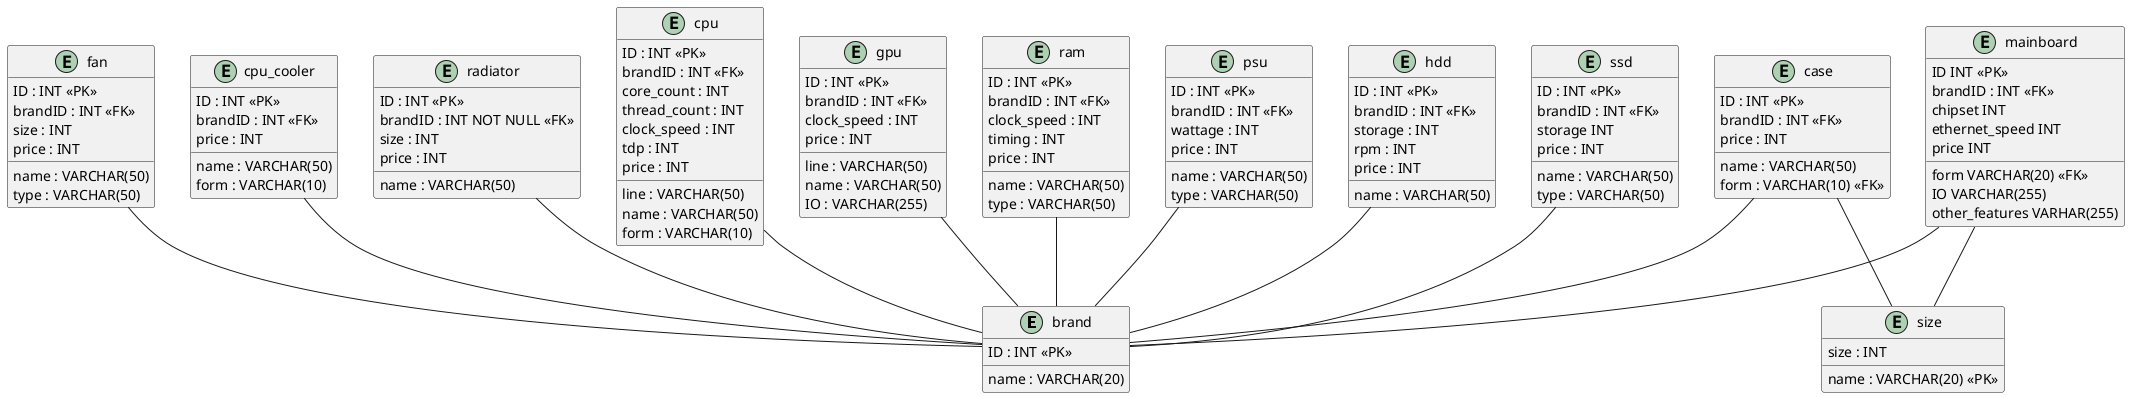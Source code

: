 @startuml

entity "brand" {
  ID : INT <<PK>>
  name : VARCHAR(20)
}

entity "mainboard" {
  ID INT <<PK>>
  brandID : INT <<FK>>
  chipset INT
  form VARCHAR(20) <<FK>>
  ethernet_speed INT
  IO VARCHAR(255)
  other_features VARHAR(255)
  price INT
}

entity "cpu" {
  ID : INT <<PK>>
  brandID : INT <<FK>>
  line : VARCHAR(50)
  name : VARCHAR(50)
  core_count : INT
  thread_count : INT
  clock_speed : INT 
  form : VARCHAR(10)
  tdp : INT
  price : INT
}

entity "gpu" {
  ID : INT <<PK>>
  brandID : INT <<FK>>
  line : VARCHAR(50)
  name : VARCHAR(50)
  clock_speed : INT 
  IO : VARCHAR(255)
  price : INT
}

entity "ram" {
  ID : INT <<PK>>
  brandID : INT <<FK>>
  name : VARCHAR(50)
  clock_speed : INT 
  timing : INT
  type : VARCHAR(50)
  price : INT
}

entity "psu" {
  ID : INT <<PK>>
  brandID : INT <<FK>>
  name : VARCHAR(50)
  wattage : INT
  type : VARCHAR(50)
  price : INT
}

entity "hdd" {
  ID : INT <<PK>>
  brandID : INT <<FK>>
  name : VARCHAR(50)
  storage : INT
  rpm : INT
  price : INT
}

entity "ssd" {
  ID : INT <<PK>>
  brandID : INT <<FK>>
  name : VARCHAR(50)
  storage INT
  type : VARCHAR(50)
  price : INT
}

entity "case" {
  ID : INT <<PK>>
  brandID : INT <<FK>>
  name : VARCHAR(50)
  form : VARCHAR(10) <<FK>>
  price : INT
}

entity "size" {
  name : VARCHAR(20) <<PK>>
  size : INT
}

entity "fan" {
  ID : INT <<PK>>
  brandID : INT <<FK>>
  name : VARCHAR(50)
  size : INT
  type : VARCHAR(50)
  price : INT
}

entity "cpu_cooler" {
  ID : INT <<PK>>
  brandID : INT <<FK>>
  name : VARCHAR(50)
  form : VARCHAR(10)
  price : INT
}

entity "radiator" {
  ID : INT <<PK>>
  brandID : INT NOT NULL <<FK>>
  name : VARCHAR(50)
  size : INT 
  price : INT
}

mainboard -- brand
cpu -- brand
gpu -- brand
ram -- brand
psu -- brand
hdd -- brand
ssd -- brand
case -- brand
fan -- brand
cpu_cooler -- brand
radiator -- brand
case -- size
mainboard -- size
@enduml
